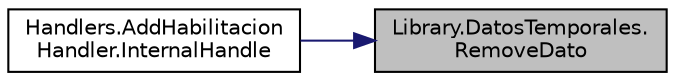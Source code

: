 digraph "Library.DatosTemporales.RemoveDato"
{
 // INTERACTIVE_SVG=YES
 // LATEX_PDF_SIZE
  edge [fontname="Helvetica",fontsize="10",labelfontname="Helvetica",labelfontsize="10"];
  node [fontname="Helvetica",fontsize="10",shape=record];
  rankdir="RL";
  Node1 [label="Library.DatosTemporales.\lRemoveDato",height=0.2,width=0.4,color="black", fillcolor="grey75", style="filled", fontcolor="black",tooltip="Remove dato."];
  Node1 -> Node2 [dir="back",color="midnightblue",fontsize="10",style="solid",fontname="Helvetica"];
  Node2 [label="Handlers.AddHabilitacion\lHandler.InternalHandle",height=0.2,width=0.4,color="black", fillcolor="white", style="filled",URL="$classHandlers_1_1AddHabilitacionHandler.html#aeb6447904788261f1d6d939bb4904352",tooltip="Este handler se ocupa de añadir una habilitación a una oferta o a un emprendedor. Si es ejecutado por..."];
}
